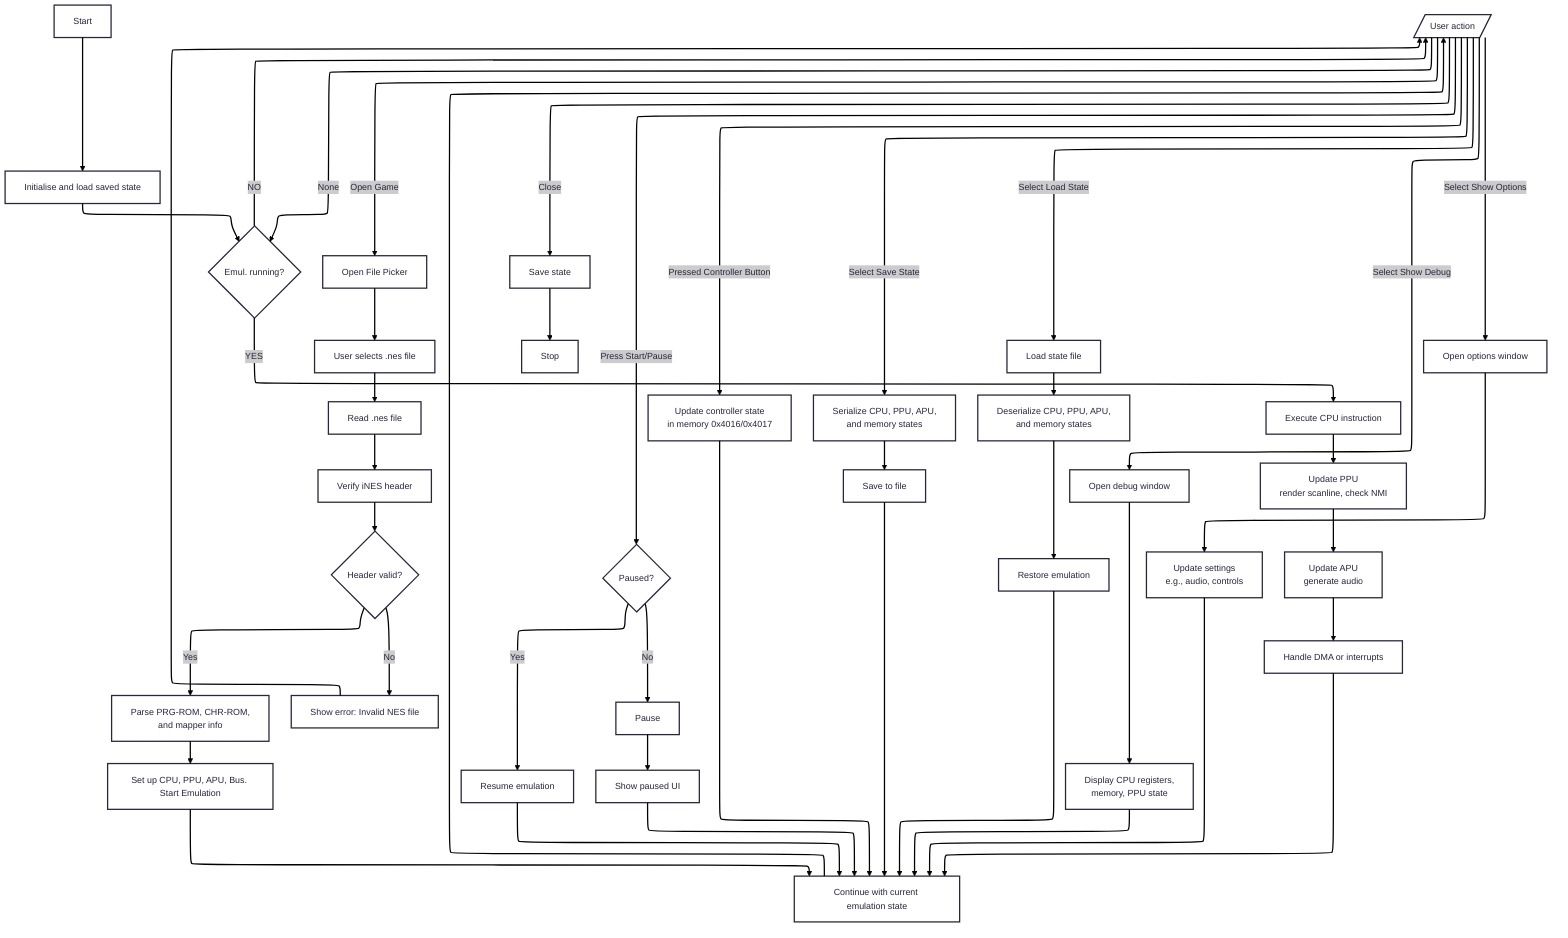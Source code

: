 ---
config:
  theme: redux
  layout: elk
---
flowchart TD
    start_process["Start"]
    initialise_load["Initialise and load saved state"]
    emulator_running{"Emul. running?"}
    open_file_picker["Open File Picker"]
    user_selects_file["User selects .nes file"]
    read_file["Read .nes file"]
    verify_header["Verify iNES header"]
    header_valid{"Header valid?"}
    parse_info["Parse PRG-ROM, CHR-ROM,<br>and mapper info"]
    show_error["Show error: Invalid NES file"]
    user_action["User action"]
    start_emulation["Set up CPU, PPU, APU, Bus. Start Emulation"]
    continue_emulation["Continue with current emulation state"]
    paused{"Paused?"}
    resume_emulation["Resume emulation"]
    pause_emulation["Pause"]
    show_paused_ui["Show paused UI"]
    update_controller["Update controller state<br>in memory 0x4016/0x4017"]
    serialize_state["Serialize CPU, PPU, APU,<br>and memory states"]
    save_to_file["Save to file"]
    save_state["Save state"]
    stop["Stop"]
    load_state_file["Load state file"]
    deserialize_state["Deserialize CPU, PPU, APU,<br>and memory states"]
    restore_emulation["Restore emulation"]
    open_debug_window["Open debug window"]
    display_cpu_state["Display CPU registers,<br>memory, PPU state"]
    open_options_window["Open options window"]
    update_settings["Update settings<br> e.g., audio, controls"]
    execute_instruction["Execute CPU instruction"]
    update_ppu["Update PPU<br> render scanline, check NMI"]
    update_apu["Update APU<br> generate audio"]
    handle_dma_interrupts["Handle DMA or interrupts"]
 
    start_process --> initialise_load
    initialise_load --> emulator_running
    user_action -- "Open Game" --> open_file_picker
    open_file_picker --> user_selects_file
    user_selects_file --> read_file
    read_file --> verify_header
    verify_header --> header_valid
    header_valid -- Yes --> parse_info
    header_valid -- No --> show_error
    show_error --> user_action
    parse_info --> start_emulation
    start_emulation --> continue_emulation
    user_action -- Press Start/Pause --> paused
    paused -- Yes --> resume_emulation
    paused -- No --> pause_emulation
    pause_emulation --> show_paused_ui
    resume_emulation --> continue_emulation
    show_paused_ui --> continue_emulation
    user_action -- "Pressed Controller Button" --> update_controller
    update_controller --> continue_emulation
    user_action -- "Select Save State" --> serialize_state
    serialize_state --> save_to_file
    save_to_file --> continue_emulation
    user_action -- "Close" --> save_state
    save_state --> stop
    user_action -- "Select Load State" --> load_state_file
    load_state_file --> deserialize_state
    deserialize_state --> restore_emulation
    restore_emulation --> continue_emulation
    user_action -- "Select Show Debug" --> open_debug_window
    open_debug_window --> display_cpu_state
    display_cpu_state --> continue_emulation
    user_action -- "Select Show Options" --> open_options_window
    open_options_window --> update_settings
    update_settings --> continue_emulation
    user_action -- None --> emulator_running
    emulator_running -- YES --> execute_instruction
    emulator_running -- NO --> user_action
    execute_instruction --> update_ppu
    update_ppu --> update_apu
    update_apu --> handle_dma_interrupts
    handle_dma_interrupts --> continue_emulation
    continue_emulation --> user_action

    user_action@{ shape: lean-r}